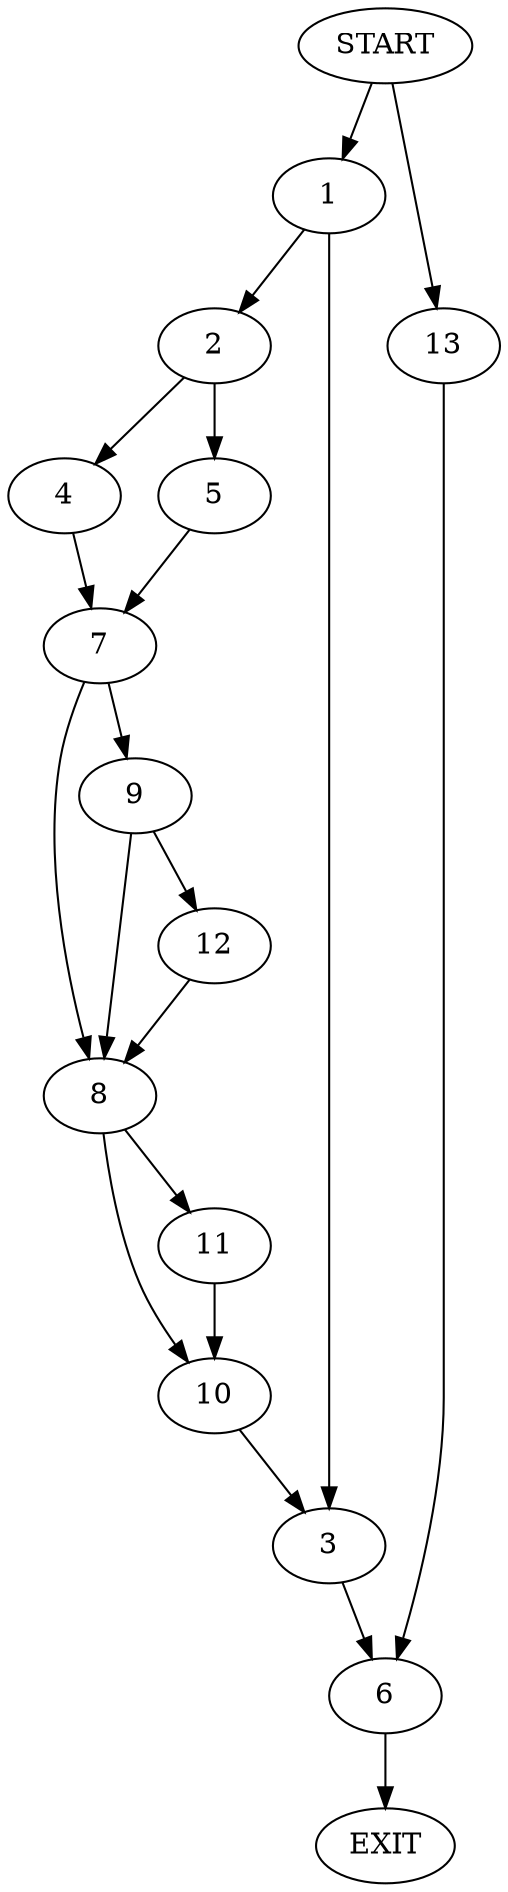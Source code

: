 digraph {
0 [label="START"]
14 [label="EXIT"]
0 -> 1
1 -> 2
1 -> 3
2 -> 4
2 -> 5
3 -> 6
5 -> 7
4 -> 7
7 -> 8
7 -> 9
8 -> 10
8 -> 11
9 -> 12
9 -> 8
12 -> 8
10 -> 3
11 -> 10
6 -> 14
0 -> 13
13 -> 6
}
